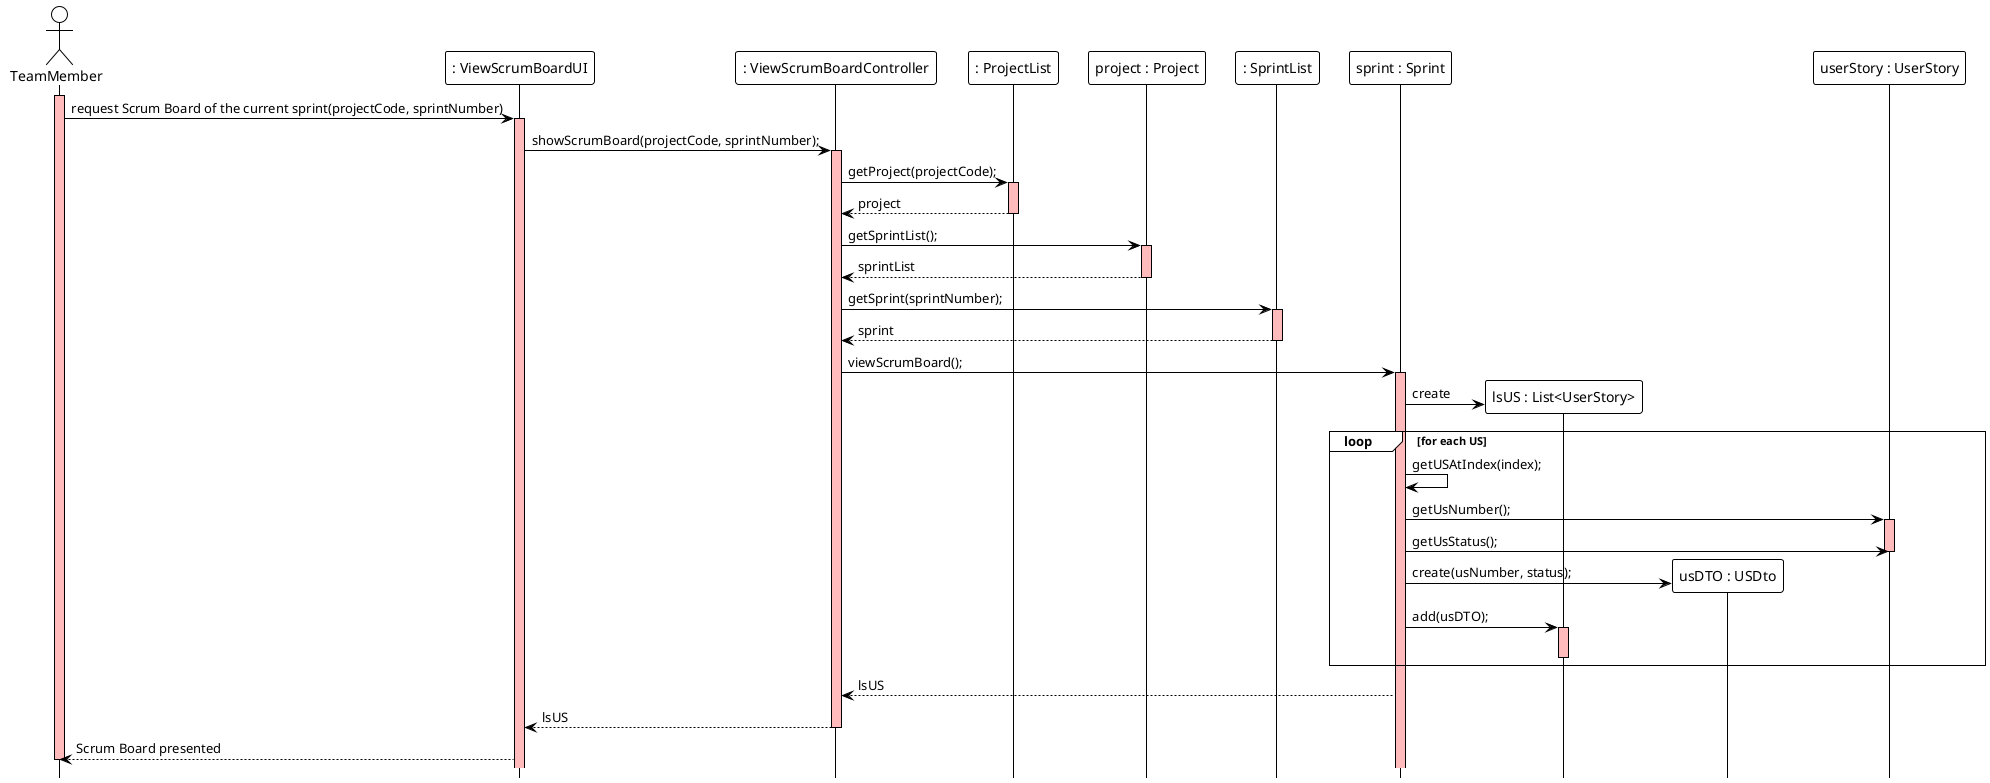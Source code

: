 @startuml
!theme plain
hide footbox

actor TeamMember as User
participant ": ViewScrumBoardUI" as UI
participant ": ViewScrumBoardController" as Controller
participant ": ProjectList" as List
participant "project : Project" as Project
participant ": SprintList" as SprintList
participant "sprint : Sprint" as Sprint
participant "lsUS : List<UserStory>" as DTOList
participant "usDTO : USDto" as Dto
participant "userStory : UserStory" as US

activate User #FFBBBB
User -> UI: request Scrum Board of the current sprint(projectCode, sprintNumber)

activate UI #FFBBBB
UI -> Controller: showScrumBoard(projectCode, sprintNumber);
activate Controller #FFBBBB

Controller -> List: getProject(projectCode);
activate List #FFBBBB
List --> Controller: project
deactivate List

Controller -> Project: getSprintList();
activate Project #FFBBBB
Project --> Controller: sprintList
deactivate Project

Controller -> SprintList: getSprint(sprintNumber);
activate SprintList #FFBBBB
SprintList --> Controller: sprint
deactivate SprintList

Controller -> Sprint: viewScrumBoard();
activate Sprint #FFBBBB

Sprint -> DTOList **: create

loop for each US
Sprint -> Sprint: getUSAtIndex(index);

Sprint -> US: getUsNumber();
activate US #FFBBBB

Sprint -> US: getUsStatus();
deactivate US

Sprint -> Dto **: create(usNumber, status);
Sprint -> DTOList: add(usDTO);
activate DTOList #FFBBBB
deactivate DTOList
end

Sprint --> Controller: lsUS
Controller --> UI: lsUS
deactivate Controller

UI --> User: Scrum Board presented
deactivate User
@enduml